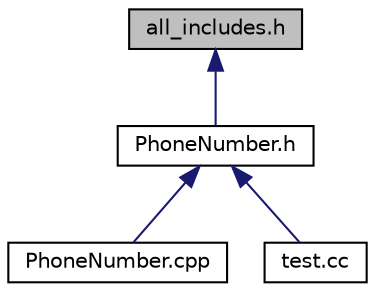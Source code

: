 digraph "all_includes.h"
{
  edge [fontname="Helvetica",fontsize="10",labelfontname="Helvetica",labelfontsize="10"];
  node [fontname="Helvetica",fontsize="10",shape=record];
  Node9 [label="all_includes.h",height=0.2,width=0.4,color="black", fillcolor="grey75", style="filled", fontcolor="black"];
  Node9 -> Node10 [dir="back",color="midnightblue",fontsize="10",style="solid",fontname="Helvetica"];
  Node10 [label="PhoneNumber.h",height=0.2,width=0.4,color="black", fillcolor="white", style="filled",URL="$_phone_number_8h.html"];
  Node10 -> Node11 [dir="back",color="midnightblue",fontsize="10",style="solid",fontname="Helvetica"];
  Node11 [label="PhoneNumber.cpp",height=0.2,width=0.4,color="black", fillcolor="white", style="filled",URL="$_phone_number_8cpp.html"];
  Node10 -> Node12 [dir="back",color="midnightblue",fontsize="10",style="solid",fontname="Helvetica"];
  Node12 [label="test.cc",height=0.2,width=0.4,color="black", fillcolor="white", style="filled",URL="$test_8cc.html"];
}

